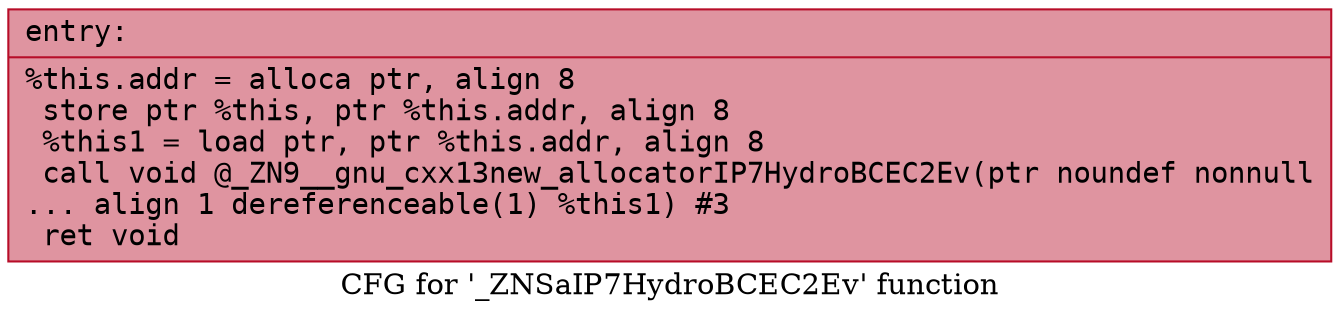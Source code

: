 digraph "CFG for '_ZNSaIP7HydroBCEC2Ev' function" {
	label="CFG for '_ZNSaIP7HydroBCEC2Ev' function";

	Node0x561869913790 [shape=record,color="#b70d28ff", style=filled, fillcolor="#b70d2870" fontname="Courier",label="{entry:\l|  %this.addr = alloca ptr, align 8\l  store ptr %this, ptr %this.addr, align 8\l  %this1 = load ptr, ptr %this.addr, align 8\l  call void @_ZN9__gnu_cxx13new_allocatorIP7HydroBCEC2Ev(ptr noundef nonnull\l... align 1 dereferenceable(1) %this1) #3\l  ret void\l}"];
}
